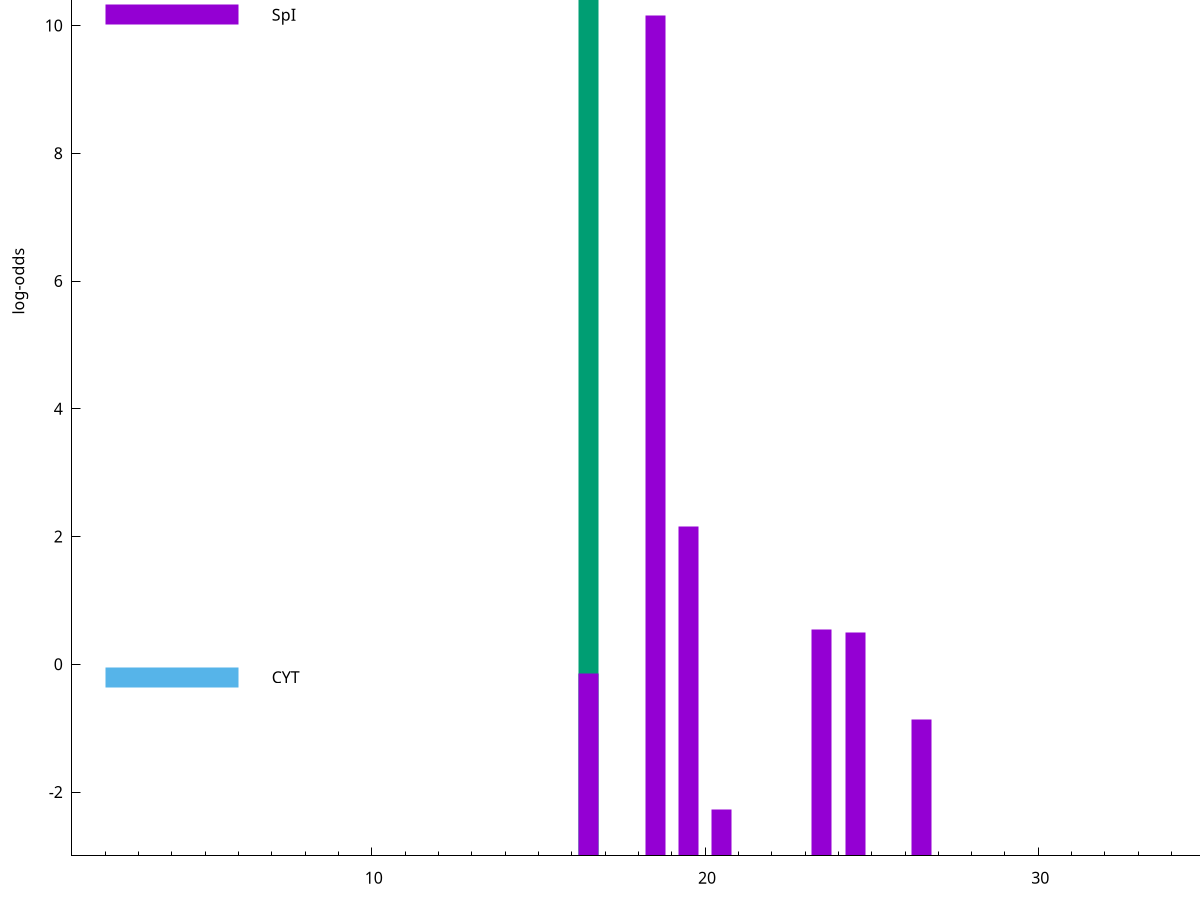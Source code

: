set title "LipoP predictions for SRR3987128.gff"
set size 2., 1.4
set xrange [1:70] 
set mxtics 10
set yrange [-3:15]
set y2range [0:18]
set ylabel "log-odds"
set term postscript eps color solid "Helvetica" 30
set output "SRR3987128.gff61.eps"
set arrow from 2,10.6316 to 6,10.6316 nohead lt 2 lw 20
set label "SpII" at 7,10.6316
set arrow from 2,10.1698 to 6,10.1698 nohead lt 1 lw 20
set label "SpI" at 7,10.1698
set arrow from 2,-0.200913 to 6,-0.200913 nohead lt 3 lw 20
set label "CYT" at 7,-0.200913
set arrow from 2,10.6316 to 6,10.6316 nohead lt 2 lw 20
set label "SpII" at 7,10.6316
# NOTE: The scores below are the log-odds scores with the threshold
# NOTE: subtracted (a hack to make gnuplot make the histogram all
# NOTE: look nice).
plot "-" axes x1y2 title "" with impulses lt 2 lw 20, "-" axes x1y2 title "" with impulses lt 1 lw 20
16.500000 13.631600
e
18.500000 13.158000
19.500000 5.165250
23.500000 3.539984
24.500000 3.497316
16.500000 2.860151
26.500000 2.133842
20.500000 0.722850
e
exit
